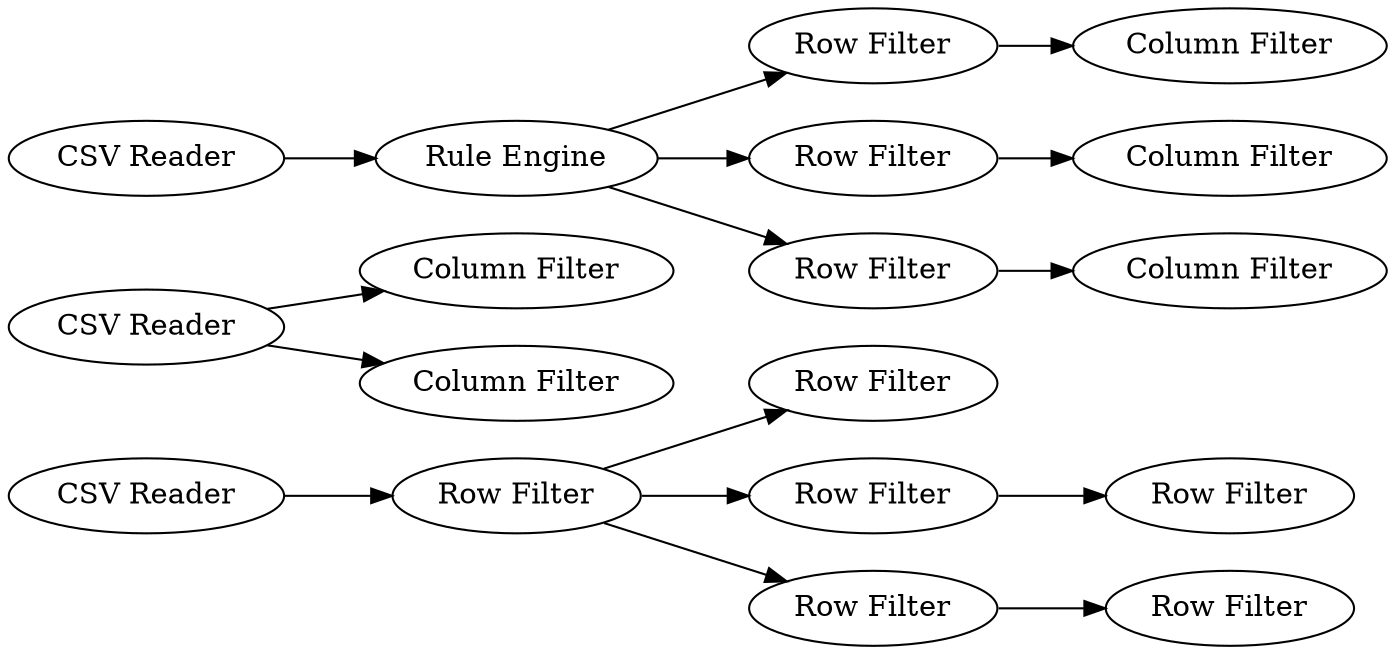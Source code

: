digraph {
	1 [label="CSV Reader"]
	27 [label="Row Filter"]
	28 [label="Row Filter"]
	29 [label="Row Filter"]
	30 [label="Row Filter"]
	31 [label="Row Filter"]
	32 [label="Row Filter"]
	33 [label="Column Filter"]
	34 [label="Column Filter"]
	35 [label="CSV Reader"]
	36 [label="Rule Engine"]
	37 [label="CSV Reader"]
	38 [label="Row Filter"]
	39 [label="Row Filter"]
	40 [label="Column Filter"]
	41 [label="Row Filter"]
	42 [label="Column Filter"]
	43 [label="Column Filter"]
	1 -> 27
	27 -> 30
	27 -> 29
	27 -> 28
	29 -> 32
	30 -> 31
	35 -> 34
	35 -> 33
	36 -> 38
	36 -> 39
	36 -> 41
	37 -> 36
	38 -> 40
	39 -> 42
	41 -> 43
	rankdir=LR
}
